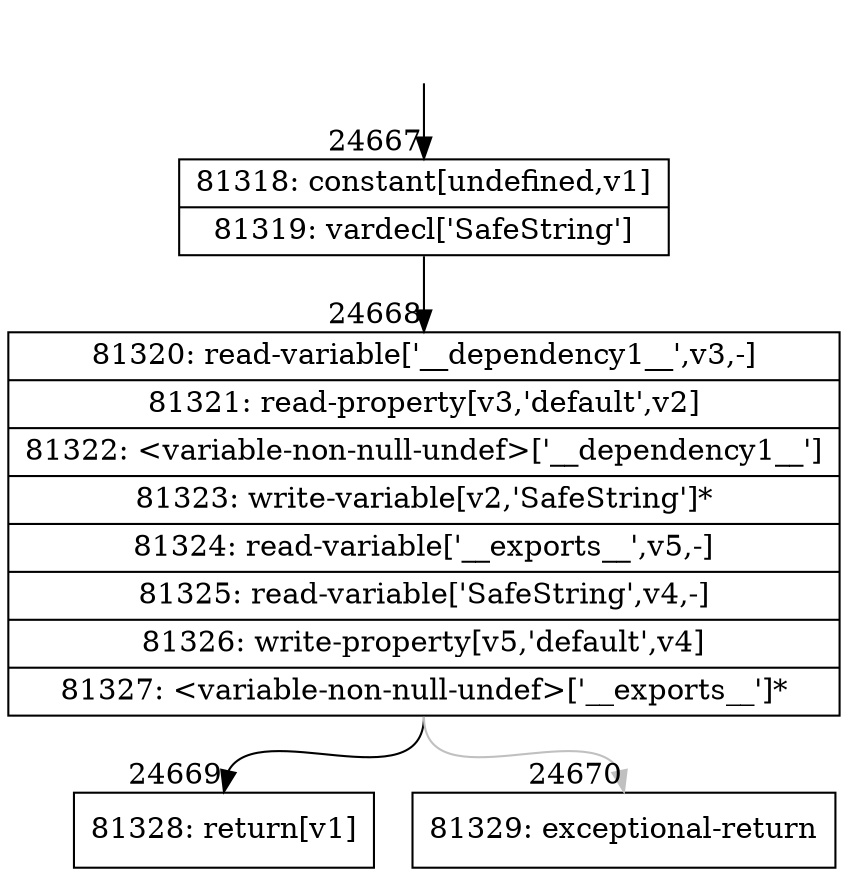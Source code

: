 digraph {
rankdir="TD"
BB_entry2163[shape=none,label=""];
BB_entry2163 -> BB24667 [tailport=s, headport=n, headlabel="    24667"]
BB24667 [shape=record label="{81318: constant[undefined,v1]|81319: vardecl['SafeString']}" ] 
BB24667 -> BB24668 [tailport=s, headport=n, headlabel="      24668"]
BB24668 [shape=record label="{81320: read-variable['__dependency1__',v3,-]|81321: read-property[v3,'default',v2]|81322: \<variable-non-null-undef\>['__dependency1__']|81323: write-variable[v2,'SafeString']*|81324: read-variable['__exports__',v5,-]|81325: read-variable['SafeString',v4,-]|81326: write-property[v5,'default',v4]|81327: \<variable-non-null-undef\>['__exports__']*}" ] 
BB24668 -> BB24669 [tailport=s, headport=n, headlabel="      24669"]
BB24668 -> BB24670 [tailport=s, headport=n, color=gray, headlabel="      24670"]
BB24669 [shape=record label="{81328: return[v1]}" ] 
BB24670 [shape=record label="{81329: exceptional-return}" ] 
//#$~ 46176
}
